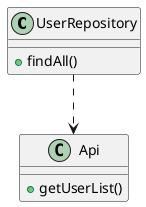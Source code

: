 @startuml 8.1

class UserRepository {
    +findAll()
}

class Api {
    +getUserList()
}

UserRepository ..> Api

@enduml
